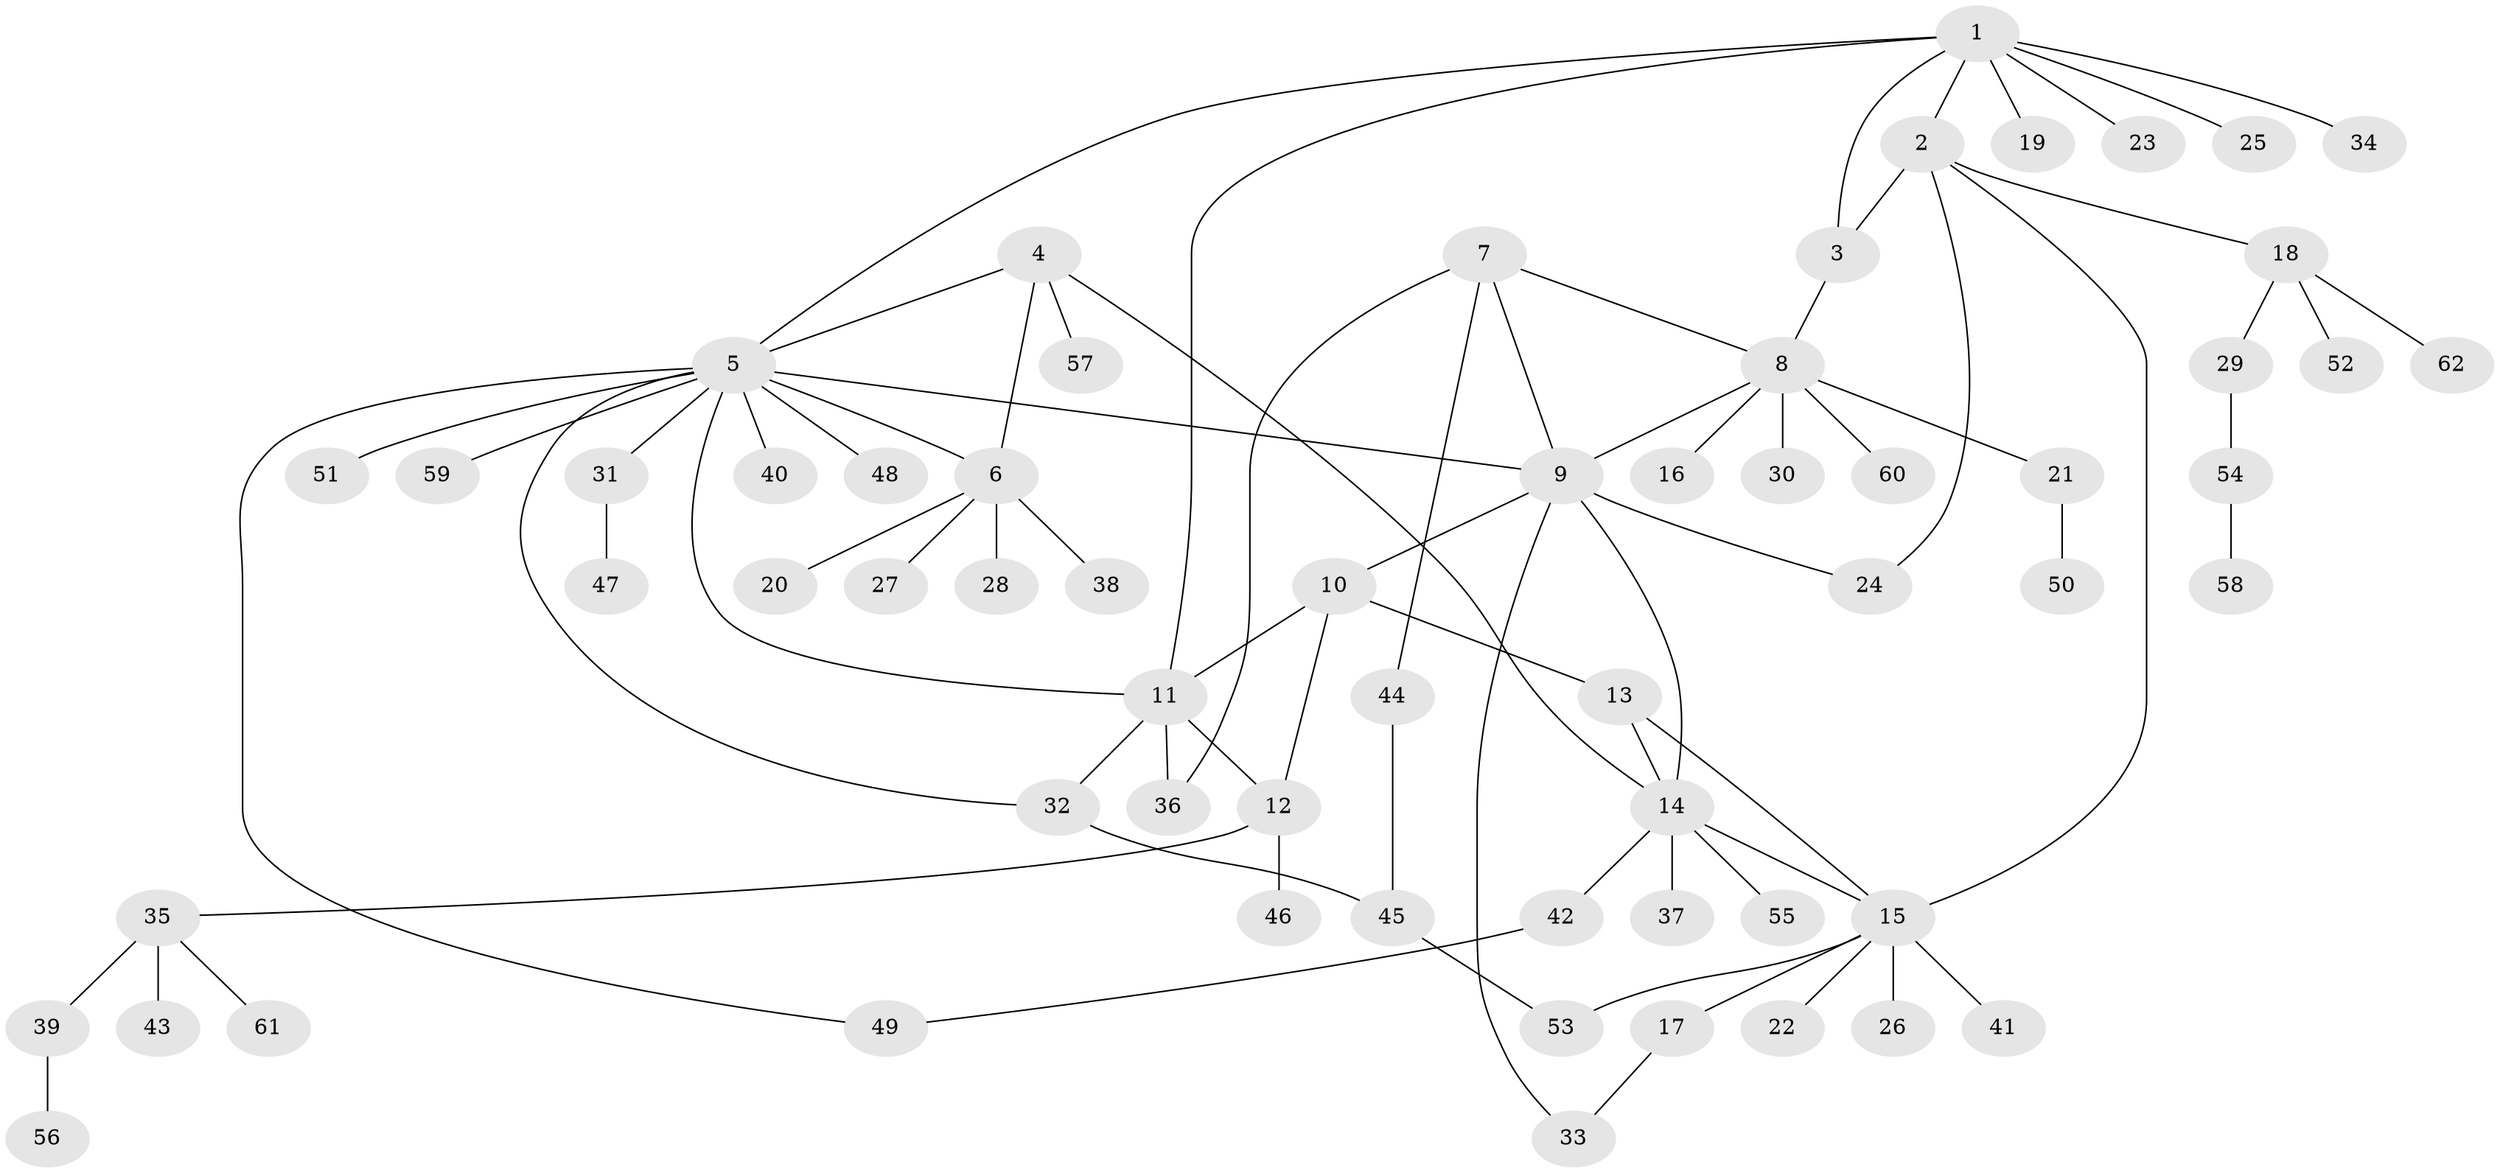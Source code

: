 // Generated by graph-tools (version 1.1) at 2025/37/03/09/25 02:37:44]
// undirected, 62 vertices, 79 edges
graph export_dot {
graph [start="1"]
  node [color=gray90,style=filled];
  1;
  2;
  3;
  4;
  5;
  6;
  7;
  8;
  9;
  10;
  11;
  12;
  13;
  14;
  15;
  16;
  17;
  18;
  19;
  20;
  21;
  22;
  23;
  24;
  25;
  26;
  27;
  28;
  29;
  30;
  31;
  32;
  33;
  34;
  35;
  36;
  37;
  38;
  39;
  40;
  41;
  42;
  43;
  44;
  45;
  46;
  47;
  48;
  49;
  50;
  51;
  52;
  53;
  54;
  55;
  56;
  57;
  58;
  59;
  60;
  61;
  62;
  1 -- 2;
  1 -- 3;
  1 -- 5;
  1 -- 11;
  1 -- 19;
  1 -- 23;
  1 -- 25;
  1 -- 34;
  2 -- 3;
  2 -- 15;
  2 -- 18;
  2 -- 24;
  3 -- 8;
  4 -- 5;
  4 -- 6;
  4 -- 14;
  4 -- 57;
  5 -- 6;
  5 -- 9;
  5 -- 11;
  5 -- 31;
  5 -- 32;
  5 -- 40;
  5 -- 48;
  5 -- 49;
  5 -- 51;
  5 -- 59;
  6 -- 20;
  6 -- 27;
  6 -- 28;
  6 -- 38;
  7 -- 8;
  7 -- 9;
  7 -- 36;
  7 -- 44;
  8 -- 9;
  8 -- 16;
  8 -- 21;
  8 -- 30;
  8 -- 60;
  9 -- 10;
  9 -- 14;
  9 -- 24;
  9 -- 33;
  10 -- 11;
  10 -- 12;
  10 -- 13;
  11 -- 12;
  11 -- 32;
  11 -- 36;
  12 -- 35;
  12 -- 46;
  13 -- 14;
  13 -- 15;
  14 -- 15;
  14 -- 37;
  14 -- 42;
  14 -- 55;
  15 -- 17;
  15 -- 22;
  15 -- 26;
  15 -- 41;
  15 -- 53;
  17 -- 33;
  18 -- 29;
  18 -- 52;
  18 -- 62;
  21 -- 50;
  29 -- 54;
  31 -- 47;
  32 -- 45;
  35 -- 39;
  35 -- 43;
  35 -- 61;
  39 -- 56;
  42 -- 49;
  44 -- 45;
  45 -- 53;
  54 -- 58;
}
